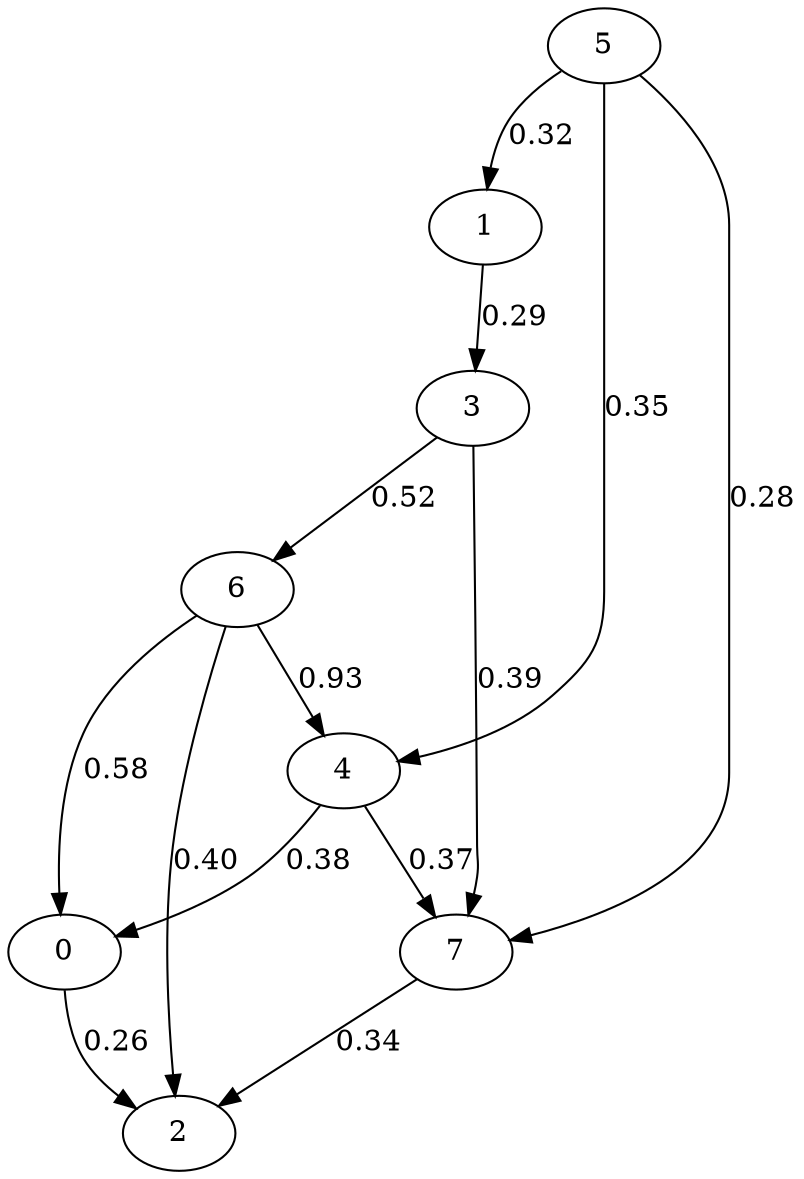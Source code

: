 digraph G {
  5 -> 4 [len=0.35, label=0.35];
  4 -> 7 [len=0.37, label=0.37];
  5 -> 7 [len=0.28, label=0.28];
  5 -> 1 [len=0.32, label=0.32];
  4 -> 0 [len=0.38, label=0.38];
  0 -> 2 [len=0.26, label=0.26];
  3 -> 7 [len=0.39, label=0.39];
  1 -> 3 [len=0.29, label=0.29];
  7 -> 2 [len=0.34, label=0.34];
  6 -> 2 [len=0.40, label=0.40];
  3 -> 6 [len=0.52, label=0.52];
  6 -> 0 [len=0.58, label=0.58];
  6 -> 4 [len=0.93, label=0.93];
}
